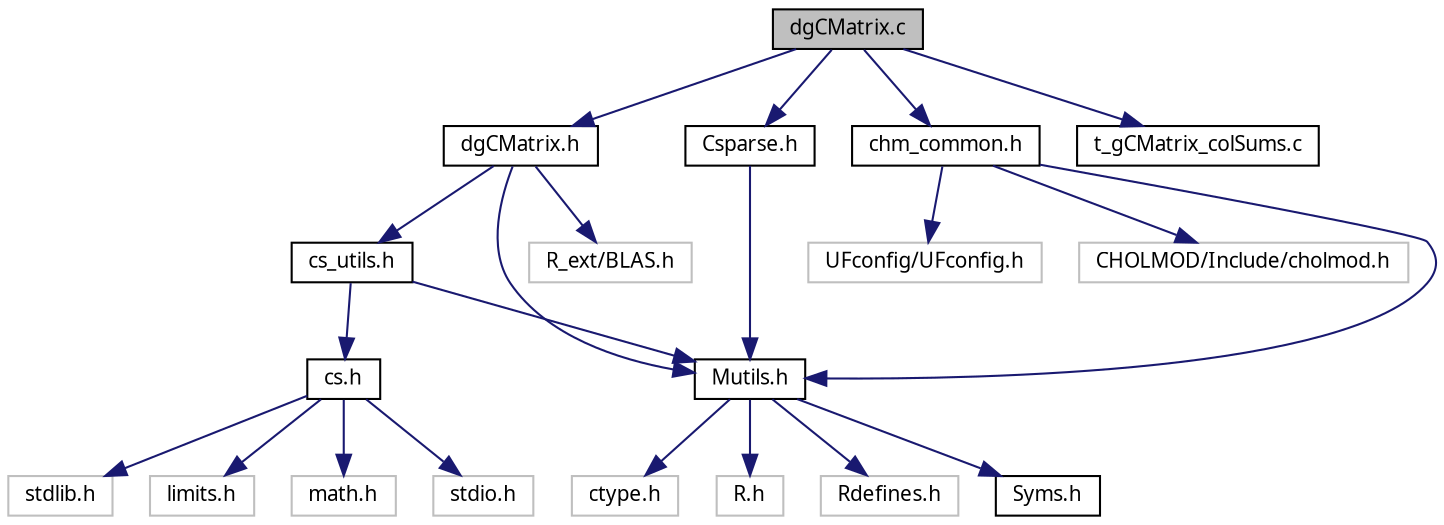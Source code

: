 digraph G
{
  edge [fontname="FreeSans.ttf",fontsize=10,labelfontname="FreeSans.ttf",labelfontsize=10];
  node [fontname="FreeSans.ttf",fontsize=10,shape=record];
  Node1 [label="dgCMatrix.c",height=0.2,width=0.4,color="black", fillcolor="grey75", style="filled" fontcolor="black"];
  Node1 -> Node2 [color="midnightblue",fontsize=10,style="solid",fontname="FreeSans.ttf"];
  Node2 [label="dgCMatrix.h",height=0.2,width=0.4,color="black", fillcolor="white", style="filled",URL="$dgCMatrix_8h.html"];
  Node2 -> Node3 [color="midnightblue",fontsize=10,style="solid",fontname="FreeSans.ttf"];
  Node3 [label="R_ext/BLAS.h",height=0.2,width=0.4,color="grey75", fillcolor="white", style="filled"];
  Node2 -> Node4 [color="midnightblue",fontsize=10,style="solid",fontname="FreeSans.ttf"];
  Node4 [label="Mutils.h",height=0.2,width=0.4,color="black", fillcolor="white", style="filled",URL="$Mutils_8h.html"];
  Node4 -> Node5 [color="midnightblue",fontsize=10,style="solid",fontname="FreeSans.ttf"];
  Node5 [label="ctype.h",height=0.2,width=0.4,color="grey75", fillcolor="white", style="filled"];
  Node4 -> Node6 [color="midnightblue",fontsize=10,style="solid",fontname="FreeSans.ttf"];
  Node6 [label="R.h",height=0.2,width=0.4,color="grey75", fillcolor="white", style="filled"];
  Node4 -> Node7 [color="midnightblue",fontsize=10,style="solid",fontname="FreeSans.ttf"];
  Node7 [label="Rdefines.h",height=0.2,width=0.4,color="grey75", fillcolor="white", style="filled"];
  Node4 -> Node8 [color="midnightblue",fontsize=10,style="solid",fontname="FreeSans.ttf"];
  Node8 [label="Syms.h",height=0.2,width=0.4,color="black", fillcolor="white", style="filled",URL="$Syms_8h.html"];
  Node2 -> Node9 [color="midnightblue",fontsize=10,style="solid",fontname="FreeSans.ttf"];
  Node9 [label="cs_utils.h",height=0.2,width=0.4,color="black", fillcolor="white", style="filled",URL="$cs__utils_8h.html"];
  Node9 -> Node10 [color="midnightblue",fontsize=10,style="solid",fontname="FreeSans.ttf"];
  Node10 [label="cs.h",height=0.2,width=0.4,color="black", fillcolor="white", style="filled",URL="$cs_8h.html"];
  Node10 -> Node11 [color="midnightblue",fontsize=10,style="solid",fontname="FreeSans.ttf"];
  Node11 [label="stdlib.h",height=0.2,width=0.4,color="grey75", fillcolor="white", style="filled"];
  Node10 -> Node12 [color="midnightblue",fontsize=10,style="solid",fontname="FreeSans.ttf"];
  Node12 [label="limits.h",height=0.2,width=0.4,color="grey75", fillcolor="white", style="filled"];
  Node10 -> Node13 [color="midnightblue",fontsize=10,style="solid",fontname="FreeSans.ttf"];
  Node13 [label="math.h",height=0.2,width=0.4,color="grey75", fillcolor="white", style="filled"];
  Node10 -> Node14 [color="midnightblue",fontsize=10,style="solid",fontname="FreeSans.ttf"];
  Node14 [label="stdio.h",height=0.2,width=0.4,color="grey75", fillcolor="white", style="filled"];
  Node9 -> Node4 [color="midnightblue",fontsize=10,style="solid",fontname="FreeSans.ttf"];
  Node1 -> Node15 [color="midnightblue",fontsize=10,style="solid",fontname="FreeSans.ttf"];
  Node15 [label="Csparse.h",height=0.2,width=0.4,color="black", fillcolor="white", style="filled",URL="$Csparse_8h.html"];
  Node15 -> Node4 [color="midnightblue",fontsize=10,style="solid",fontname="FreeSans.ttf"];
  Node1 -> Node16 [color="midnightblue",fontsize=10,style="solid",fontname="FreeSans.ttf"];
  Node16 [label="chm_common.h",height=0.2,width=0.4,color="black", fillcolor="white", style="filled",URL="$chm__common_8h.html"];
  Node16 -> Node17 [color="midnightblue",fontsize=10,style="solid",fontname="FreeSans.ttf"];
  Node17 [label="UFconfig/UFconfig.h",height=0.2,width=0.4,color="grey75", fillcolor="white", style="filled"];
  Node16 -> Node18 [color="midnightblue",fontsize=10,style="solid",fontname="FreeSans.ttf"];
  Node18 [label="CHOLMOD/Include/cholmod.h",height=0.2,width=0.4,color="grey75", fillcolor="white", style="filled"];
  Node16 -> Node4 [color="midnightblue",fontsize=10,style="solid",fontname="FreeSans.ttf"];
  Node1 -> Node19 [color="midnightblue",fontsize=10,style="solid",fontname="FreeSans.ttf"];
  Node19 [label="t_gCMatrix_colSums.c",height=0.2,width=0.4,color="black", fillcolor="white", style="filled",URL="$t__gCMatrix__colSums_8c.html"];
}
